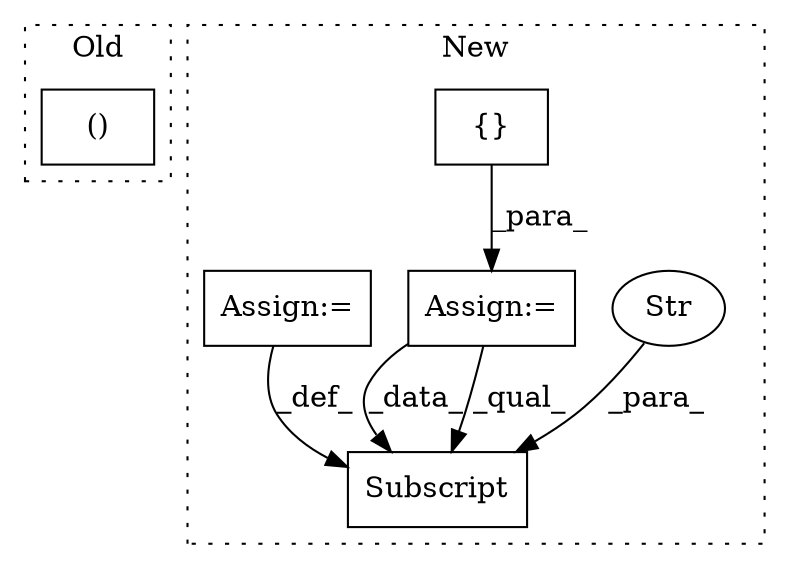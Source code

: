 digraph G {
subgraph cluster0 {
1 [label="()" a="54" s="13081" l="30" shape="box"];
label = "Old";
style="dotted";
}
subgraph cluster1 {
2 [label="Subscript" a="63" s="13670,0" l="14,0" shape="box"];
3 [label="Str" a="66" s="13677" l="6" shape="ellipse"];
4 [label="{}" a="59" s="13435,13435" l="2,1" shape="box"];
5 [label="Assign:=" a="68" s="13684" l="3" shape="box"];
6 [label="Assign:=" a="68" s="13420" l="3" shape="box"];
label = "New";
style="dotted";
}
3 -> 2 [label="_para_"];
4 -> 6 [label="_para_"];
5 -> 2 [label="_def_"];
6 -> 2 [label="_data_"];
6 -> 2 [label="_qual_"];
}